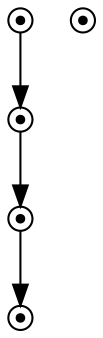 digraph G {
Player1X1XGround0X1XSausage00X1XSausage20X1XIsland0X1XSausage10X1X		[ label="" shape=point peripheries=2 ];
Player1X1XGround0X1XSausage01X2XSausage20X1XIsland0X1XSausage10X1X		[ label="" shape=point peripheries=2 ];
Player1X1XGround0X1XSausage01X2XSausage21X2XIsland0X1XSausage10X1X		[ label="" shape=point peripheries=2 ];
Player1X1XGround0X1XSausage01X2XSausage21X2XIsland0X1XSausage11X0X		[ label="" shape=point peripheries=2 ];
Player1X1XGround0X1XSausage01X2XSausage21X2XIsland2X1XSausage12X2X		[ label="" shape=point peripheries=2 ];
	"Player1X1XGround0X1XSausage00X1XSausage20X1XIsland0X1XSausage10X1X" -> "Player1X1XGround0X1XSausage01X2XSausage20X1XIsland0X1XSausage10X1X";
	"Player1X1XGround0X1XSausage01X2XSausage20X1XIsland0X1XSausage10X1X" -> "Player1X1XGround0X1XSausage01X2XSausage21X2XIsland0X1XSausage10X1X";
	"Player1X1XGround0X1XSausage01X2XSausage21X2XIsland0X1XSausage10X1X" -> "Player1X1XGround0X1XSausage01X2XSausage21X2XIsland0X1XSausage11X0X";
}